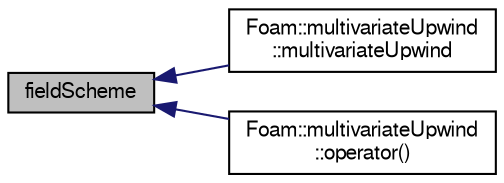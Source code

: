 digraph "fieldScheme"
{
  bgcolor="transparent";
  edge [fontname="FreeSans",fontsize="10",labelfontname="FreeSans",labelfontsize="10"];
  node [fontname="FreeSans",fontsize="10",shape=record];
  rankdir="LR";
  Node6 [label="fieldScheme",height=0.2,width=0.4,color="black", fillcolor="grey75", style="filled", fontcolor="black"];
  Node6 -> Node7 [dir="back",color="midnightblue",fontsize="10",style="solid",fontname="FreeSans"];
  Node7 [label="Foam::multivariateUpwind\l::multivariateUpwind",height=0.2,width=0.4,color="black",URL="$a23130.html#a3820b85f1bf1f991f89a600f6e4cb160",tooltip="Construct for field, faceFlux and Istream. "];
  Node6 -> Node8 [dir="back",color="midnightblue",fontsize="10",style="solid",fontname="FreeSans"];
  Node8 [label="Foam::multivariateUpwind\l::operator()",height=0.2,width=0.4,color="black",URL="$a23130.html#ac21b6cf0f63460ac835e1daaa9cea0f5"];
}
